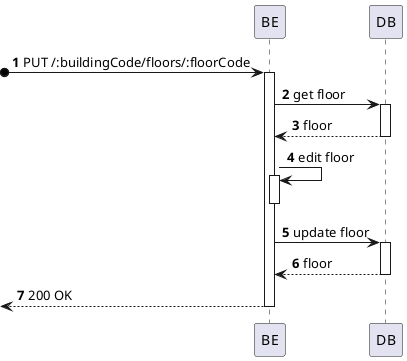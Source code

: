 @startuml process-view
autonumber
participant BE as "BE"
participant DB as "DB"

?o-> BE : PUT /:buildingCode/floors/:floorCode
activate BE

BE -> DB : get floor
activate DB
DB --> BE : floor
deactivate DB

BE -> BE : edit floor
activate BE
deactivate BE
BE -> DB : update floor
activate DB
DB --> BE : floor
deactivate DB

<-- BE : 200 OK
deactivate BE

@enduml

